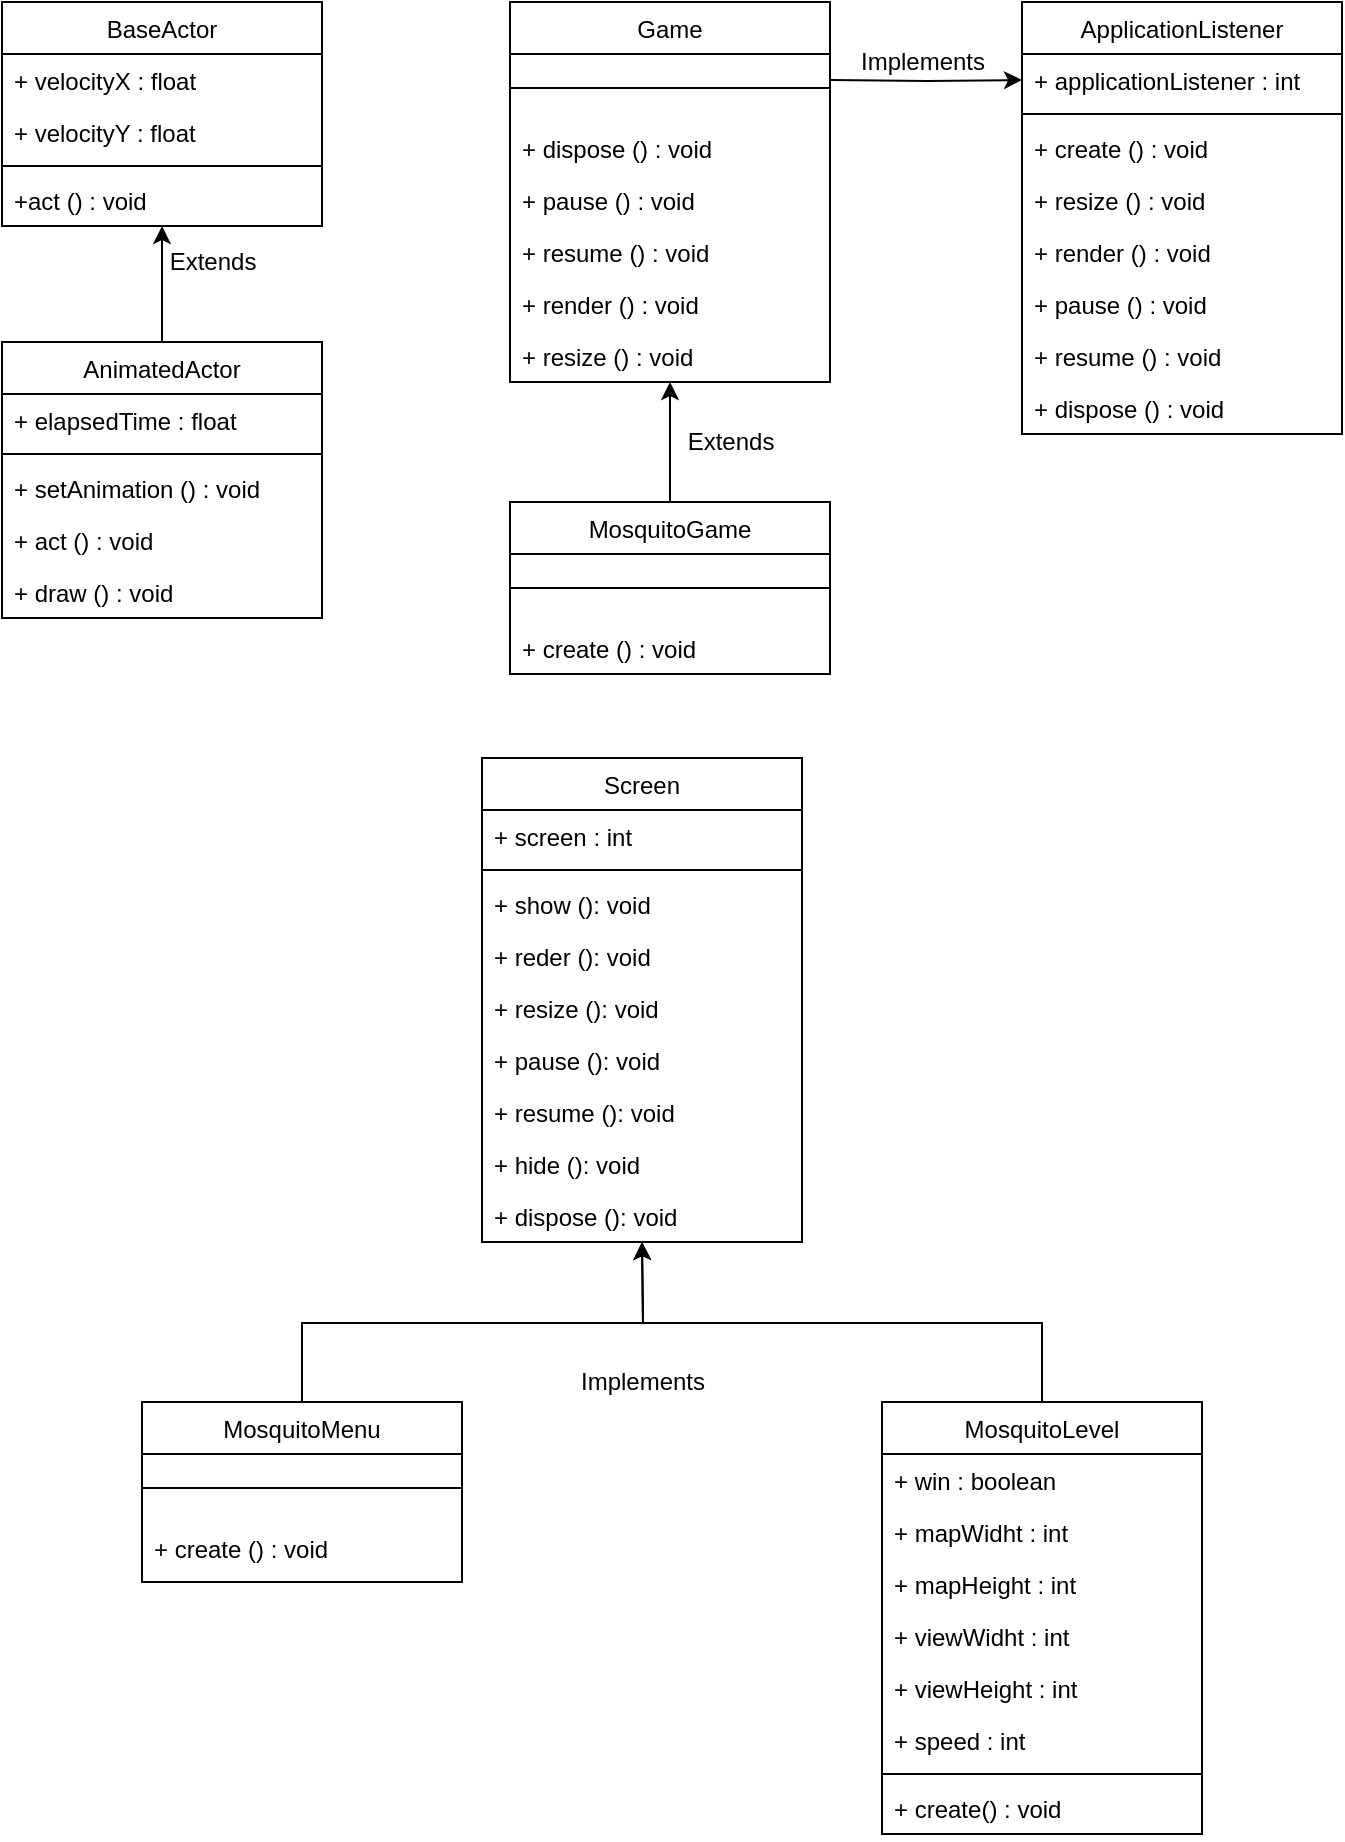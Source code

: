 <mxfile version="14.4.3" type="device"><diagram id="C5RBs43oDa-KdzZeNtuy" name="Page-1"><mxGraphModel dx="1080" dy="510" grid="1" gridSize="10" guides="1" tooltips="1" connect="1" arrows="1" fold="1" page="1" pageScale="1" pageWidth="827" pageHeight="1169" math="0" shadow="0"><root><mxCell id="WIyWlLk6GJQsqaUBKTNV-0"/><mxCell id="WIyWlLk6GJQsqaUBKTNV-1" parent="WIyWlLk6GJQsqaUBKTNV-0"/><mxCell id="zkfFHV4jXpPFQw0GAbJ--13" value="BaseActor" style="swimlane;fontStyle=0;align=center;verticalAlign=top;childLayout=stackLayout;horizontal=1;startSize=26;horizontalStack=0;resizeParent=1;resizeLast=0;collapsible=1;marginBottom=0;rounded=0;shadow=0;strokeWidth=1;" parent="WIyWlLk6GJQsqaUBKTNV-1" vertex="1"><mxGeometry x="80" y="320" width="160" height="112" as="geometry"><mxRectangle x="340" y="380" width="170" height="26" as="alternateBounds"/></mxGeometry></mxCell><mxCell id="zkfFHV4jXpPFQw0GAbJ--14" value="+ velocityX : float" style="text;align=left;verticalAlign=top;spacingLeft=4;spacingRight=4;overflow=hidden;rotatable=0;points=[[0,0.5],[1,0.5]];portConstraint=eastwest;" parent="zkfFHV4jXpPFQw0GAbJ--13" vertex="1"><mxGeometry y="26" width="160" height="26" as="geometry"/></mxCell><mxCell id="9bLrLTSBMZRzUZP5vTp6-3" value="+ velocityY : float" style="text;align=left;verticalAlign=top;spacingLeft=4;spacingRight=4;overflow=hidden;rotatable=0;points=[[0,0.5],[1,0.5]];portConstraint=eastwest;" vertex="1" parent="zkfFHV4jXpPFQw0GAbJ--13"><mxGeometry y="52" width="160" height="26" as="geometry"/></mxCell><mxCell id="zkfFHV4jXpPFQw0GAbJ--15" value="" style="line;html=1;strokeWidth=1;align=left;verticalAlign=middle;spacingTop=-1;spacingLeft=3;spacingRight=3;rotatable=0;labelPosition=right;points=[];portConstraint=eastwest;" parent="zkfFHV4jXpPFQw0GAbJ--13" vertex="1"><mxGeometry y="78" width="160" height="8" as="geometry"/></mxCell><mxCell id="9bLrLTSBMZRzUZP5vTp6-2" value="+act () : void" style="text;align=left;verticalAlign=top;spacingLeft=4;spacingRight=4;overflow=hidden;rotatable=0;points=[[0,0.5],[1,0.5]];portConstraint=eastwest;" vertex="1" parent="zkfFHV4jXpPFQw0GAbJ--13"><mxGeometry y="86" width="160" height="26" as="geometry"/></mxCell><mxCell id="XY-7UqupORDcYP0BvMyY-22" style="edgeStyle=orthogonalEdgeStyle;rounded=0;orthogonalLoop=1;jettySize=auto;html=1;exitX=0.5;exitY=0;exitDx=0;exitDy=0;entryX=0.5;entryY=1;entryDx=0;entryDy=0;" parent="WIyWlLk6GJQsqaUBKTNV-1" source="XY-7UqupORDcYP0BvMyY-0" target="zkfFHV4jXpPFQw0GAbJ--13" edge="1"><mxGeometry relative="1" as="geometry"/></mxCell><mxCell id="XY-7UqupORDcYP0BvMyY-0" value="AnimatedActor" style="swimlane;fontStyle=0;align=center;verticalAlign=top;childLayout=stackLayout;horizontal=1;startSize=26;horizontalStack=0;resizeParent=1;resizeLast=0;collapsible=1;marginBottom=0;rounded=0;shadow=0;strokeWidth=1;" parent="WIyWlLk6GJQsqaUBKTNV-1" vertex="1"><mxGeometry x="80" y="490" width="160" height="138" as="geometry"><mxRectangle x="340" y="380" width="170" height="26" as="alternateBounds"/></mxGeometry></mxCell><mxCell id="XY-7UqupORDcYP0BvMyY-1" value="+ elapsedTime : float" style="text;align=left;verticalAlign=top;spacingLeft=4;spacingRight=4;overflow=hidden;rotatable=0;points=[[0,0.5],[1,0.5]];portConstraint=eastwest;" parent="XY-7UqupORDcYP0BvMyY-0" vertex="1"><mxGeometry y="26" width="160" height="26" as="geometry"/></mxCell><mxCell id="XY-7UqupORDcYP0BvMyY-2" value="" style="line;html=1;strokeWidth=1;align=left;verticalAlign=middle;spacingTop=-1;spacingLeft=3;spacingRight=3;rotatable=0;labelPosition=right;points=[];portConstraint=eastwest;" parent="XY-7UqupORDcYP0BvMyY-0" vertex="1"><mxGeometry y="52" width="160" height="8" as="geometry"/></mxCell><mxCell id="9bLrLTSBMZRzUZP5vTp6-5" value="+ setAnimation () : void" style="text;align=left;verticalAlign=top;spacingLeft=4;spacingRight=4;overflow=hidden;rotatable=0;points=[[0,0.5],[1,0.5]];portConstraint=eastwest;" vertex="1" parent="XY-7UqupORDcYP0BvMyY-0"><mxGeometry y="60" width="160" height="26" as="geometry"/></mxCell><mxCell id="9bLrLTSBMZRzUZP5vTp6-6" value="+ act () : void" style="text;align=left;verticalAlign=top;spacingLeft=4;spacingRight=4;overflow=hidden;rotatable=0;points=[[0,0.5],[1,0.5]];portConstraint=eastwest;" vertex="1" parent="XY-7UqupORDcYP0BvMyY-0"><mxGeometry y="86" width="160" height="26" as="geometry"/></mxCell><mxCell id="9bLrLTSBMZRzUZP5vTp6-7" value="+ draw () : void" style="text;align=left;verticalAlign=top;spacingLeft=4;spacingRight=4;overflow=hidden;rotatable=0;points=[[0,0.5],[1,0.5]];portConstraint=eastwest;" vertex="1" parent="XY-7UqupORDcYP0BvMyY-0"><mxGeometry y="112" width="160" height="26" as="geometry"/></mxCell><mxCell id="XY-7UqupORDcYP0BvMyY-23" style="edgeStyle=orthogonalEdgeStyle;rounded=0;orthogonalLoop=1;jettySize=auto;html=1;exitX=0.5;exitY=0;exitDx=0;exitDy=0;entryX=0.5;entryY=1;entryDx=0;entryDy=0;" parent="WIyWlLk6GJQsqaUBKTNV-1" source="XY-7UqupORDcYP0BvMyY-4" target="XY-7UqupORDcYP0BvMyY-15" edge="1"><mxGeometry relative="1" as="geometry"/></mxCell><mxCell id="XY-7UqupORDcYP0BvMyY-4" value="MosquitoGame" style="swimlane;fontStyle=0;align=center;verticalAlign=top;childLayout=stackLayout;horizontal=1;startSize=26;horizontalStack=0;resizeParent=1;resizeLast=0;collapsible=1;marginBottom=0;rounded=0;shadow=0;strokeWidth=1;" parent="WIyWlLk6GJQsqaUBKTNV-1" vertex="1"><mxGeometry x="334" y="570" width="160" height="86" as="geometry"><mxRectangle x="340" y="380" width="170" height="26" as="alternateBounds"/></mxGeometry></mxCell><mxCell id="XY-7UqupORDcYP0BvMyY-6" value="" style="line;html=1;strokeWidth=1;align=left;verticalAlign=middle;spacingTop=-1;spacingLeft=3;spacingRight=3;rotatable=0;labelPosition=right;points=[];portConstraint=eastwest;" parent="XY-7UqupORDcYP0BvMyY-4" vertex="1"><mxGeometry y="26" width="160" height="34" as="geometry"/></mxCell><mxCell id="9bLrLTSBMZRzUZP5vTp6-4" value="+ create () : void" style="text;align=left;verticalAlign=top;spacingLeft=4;spacingRight=4;overflow=hidden;rotatable=0;points=[[0,0.5],[1,0.5]];portConstraint=eastwest;" vertex="1" parent="XY-7UqupORDcYP0BvMyY-4"><mxGeometry y="60" width="160" height="26" as="geometry"/></mxCell><mxCell id="9bLrLTSBMZRzUZP5vTp6-33" style="edgeStyle=orthogonalEdgeStyle;rounded=0;orthogonalLoop=1;jettySize=auto;html=1;exitX=0.5;exitY=0;exitDx=0;exitDy=0;" edge="1" parent="WIyWlLk6GJQsqaUBKTNV-1" source="XY-7UqupORDcYP0BvMyY-8"><mxGeometry relative="1" as="geometry"><mxPoint x="400" y="940" as="targetPoint"/></mxGeometry></mxCell><mxCell id="XY-7UqupORDcYP0BvMyY-8" value="MosquitoMenu" style="swimlane;fontStyle=0;align=center;verticalAlign=top;childLayout=stackLayout;horizontal=1;startSize=26;horizontalStack=0;resizeParent=1;resizeLast=0;collapsible=1;marginBottom=0;rounded=0;shadow=0;strokeWidth=1;" parent="WIyWlLk6GJQsqaUBKTNV-1" vertex="1"><mxGeometry x="150" y="1020" width="160" height="90" as="geometry"><mxRectangle x="340" y="380" width="170" height="26" as="alternateBounds"/></mxGeometry></mxCell><mxCell id="XY-7UqupORDcYP0BvMyY-10" value="" style="line;html=1;strokeWidth=1;align=left;verticalAlign=middle;spacingTop=-1;spacingLeft=3;spacingRight=3;rotatable=0;labelPosition=right;points=[];portConstraint=eastwest;" parent="XY-7UqupORDcYP0BvMyY-8" vertex="1"><mxGeometry y="26" width="160" height="34" as="geometry"/></mxCell><mxCell id="9bLrLTSBMZRzUZP5vTp6-8" value="+ create () : void" style="text;align=left;verticalAlign=top;spacingLeft=4;spacingRight=4;overflow=hidden;rotatable=0;points=[[0,0.5],[1,0.5]];portConstraint=eastwest;" vertex="1" parent="XY-7UqupORDcYP0BvMyY-8"><mxGeometry y="60" width="160" height="26" as="geometry"/></mxCell><mxCell id="9bLrLTSBMZRzUZP5vTp6-34" style="edgeStyle=orthogonalEdgeStyle;rounded=0;orthogonalLoop=1;jettySize=auto;html=1;exitX=0.5;exitY=0;exitDx=0;exitDy=0;" edge="1" parent="WIyWlLk6GJQsqaUBKTNV-1" source="XY-7UqupORDcYP0BvMyY-12"><mxGeometry relative="1" as="geometry"><mxPoint x="400" y="940" as="targetPoint"/></mxGeometry></mxCell><mxCell id="XY-7UqupORDcYP0BvMyY-12" value="MosquitoLevel" style="swimlane;fontStyle=0;align=center;verticalAlign=top;childLayout=stackLayout;horizontal=1;startSize=26;horizontalStack=0;resizeParent=1;resizeLast=0;collapsible=1;marginBottom=0;rounded=0;shadow=0;strokeWidth=1;" parent="WIyWlLk6GJQsqaUBKTNV-1" vertex="1"><mxGeometry x="520" y="1020" width="160" height="216" as="geometry"><mxRectangle x="340" y="380" width="170" height="26" as="alternateBounds"/></mxGeometry></mxCell><mxCell id="XY-7UqupORDcYP0BvMyY-13" value="+ win : boolean" style="text;align=left;verticalAlign=top;spacingLeft=4;spacingRight=4;overflow=hidden;rotatable=0;points=[[0,0.5],[1,0.5]];portConstraint=eastwest;" parent="XY-7UqupORDcYP0BvMyY-12" vertex="1"><mxGeometry y="26" width="160" height="26" as="geometry"/></mxCell><mxCell id="9bLrLTSBMZRzUZP5vTp6-9" value="+ mapWidht : int" style="text;align=left;verticalAlign=top;spacingLeft=4;spacingRight=4;overflow=hidden;rotatable=0;points=[[0,0.5],[1,0.5]];portConstraint=eastwest;" vertex="1" parent="XY-7UqupORDcYP0BvMyY-12"><mxGeometry y="52" width="160" height="26" as="geometry"/></mxCell><mxCell id="9bLrLTSBMZRzUZP5vTp6-10" value="+ mapHeight : int" style="text;align=left;verticalAlign=top;spacingLeft=4;spacingRight=4;overflow=hidden;rotatable=0;points=[[0,0.5],[1,0.5]];portConstraint=eastwest;" vertex="1" parent="XY-7UqupORDcYP0BvMyY-12"><mxGeometry y="78" width="160" height="26" as="geometry"/></mxCell><mxCell id="9bLrLTSBMZRzUZP5vTp6-12" value="+ viewWidht : int" style="text;align=left;verticalAlign=top;spacingLeft=4;spacingRight=4;overflow=hidden;rotatable=0;points=[[0,0.5],[1,0.5]];portConstraint=eastwest;" vertex="1" parent="XY-7UqupORDcYP0BvMyY-12"><mxGeometry y="104" width="160" height="26" as="geometry"/></mxCell><mxCell id="9bLrLTSBMZRzUZP5vTp6-11" value="+ viewHeight : int" style="text;align=left;verticalAlign=top;spacingLeft=4;spacingRight=4;overflow=hidden;rotatable=0;points=[[0,0.5],[1,0.5]];portConstraint=eastwest;" vertex="1" parent="XY-7UqupORDcYP0BvMyY-12"><mxGeometry y="130" width="160" height="26" as="geometry"/></mxCell><mxCell id="9bLrLTSBMZRzUZP5vTp6-13" value="+ speed : int" style="text;align=left;verticalAlign=top;spacingLeft=4;spacingRight=4;overflow=hidden;rotatable=0;points=[[0,0.5],[1,0.5]];portConstraint=eastwest;" vertex="1" parent="XY-7UqupORDcYP0BvMyY-12"><mxGeometry y="156" width="160" height="26" as="geometry"/></mxCell><mxCell id="XY-7UqupORDcYP0BvMyY-14" value="" style="line;html=1;strokeWidth=1;align=left;verticalAlign=middle;spacingTop=-1;spacingLeft=3;spacingRight=3;rotatable=0;labelPosition=right;points=[];portConstraint=eastwest;" parent="XY-7UqupORDcYP0BvMyY-12" vertex="1"><mxGeometry y="182" width="160" height="8" as="geometry"/></mxCell><mxCell id="9bLrLTSBMZRzUZP5vTp6-14" value="+ create() : void" style="text;align=left;verticalAlign=top;spacingLeft=4;spacingRight=4;overflow=hidden;rotatable=0;points=[[0,0.5],[1,0.5]];portConstraint=eastwest;" vertex="1" parent="XY-7UqupORDcYP0BvMyY-12"><mxGeometry y="190" width="160" height="26" as="geometry"/></mxCell><mxCell id="XY-7UqupORDcYP0BvMyY-15" value="Game" style="swimlane;fontStyle=0;align=center;verticalAlign=top;childLayout=stackLayout;horizontal=1;startSize=26;horizontalStack=0;resizeParent=1;resizeLast=0;collapsible=1;marginBottom=0;rounded=0;shadow=0;strokeWidth=1;" parent="WIyWlLk6GJQsqaUBKTNV-1" vertex="1"><mxGeometry x="334" y="320" width="160" height="190" as="geometry"><mxRectangle x="340" y="380" width="170" height="26" as="alternateBounds"/></mxGeometry></mxCell><mxCell id="XY-7UqupORDcYP0BvMyY-17" value="" style="line;html=1;strokeWidth=1;align=left;verticalAlign=middle;spacingTop=-1;spacingLeft=3;spacingRight=3;rotatable=0;labelPosition=right;points=[];portConstraint=eastwest;" parent="XY-7UqupORDcYP0BvMyY-15" vertex="1"><mxGeometry y="26" width="160" height="34" as="geometry"/></mxCell><mxCell id="9bLrLTSBMZRzUZP5vTp6-15" value="+ dispose () : void" style="text;align=left;verticalAlign=top;spacingLeft=4;spacingRight=4;overflow=hidden;rotatable=0;points=[[0,0.5],[1,0.5]];portConstraint=eastwest;" vertex="1" parent="XY-7UqupORDcYP0BvMyY-15"><mxGeometry y="60" width="160" height="26" as="geometry"/></mxCell><mxCell id="9bLrLTSBMZRzUZP5vTp6-16" value="+ pause () : void" style="text;align=left;verticalAlign=top;spacingLeft=4;spacingRight=4;overflow=hidden;rotatable=0;points=[[0,0.5],[1,0.5]];portConstraint=eastwest;" vertex="1" parent="XY-7UqupORDcYP0BvMyY-15"><mxGeometry y="86" width="160" height="26" as="geometry"/></mxCell><mxCell id="9bLrLTSBMZRzUZP5vTp6-24" value="+ resume () : void" style="text;align=left;verticalAlign=top;spacingLeft=4;spacingRight=4;overflow=hidden;rotatable=0;points=[[0,0.5],[1,0.5]];portConstraint=eastwest;" vertex="1" parent="XY-7UqupORDcYP0BvMyY-15"><mxGeometry y="112" width="160" height="26" as="geometry"/></mxCell><mxCell id="9bLrLTSBMZRzUZP5vTp6-25" value="+ render () : void" style="text;align=left;verticalAlign=top;spacingLeft=4;spacingRight=4;overflow=hidden;rotatable=0;points=[[0,0.5],[1,0.5]];portConstraint=eastwest;" vertex="1" parent="XY-7UqupORDcYP0BvMyY-15"><mxGeometry y="138" width="160" height="26" as="geometry"/></mxCell><mxCell id="9bLrLTSBMZRzUZP5vTp6-26" value="+ resize () : void" style="text;align=left;verticalAlign=top;spacingLeft=4;spacingRight=4;overflow=hidden;rotatable=0;points=[[0,0.5],[1,0.5]];portConstraint=eastwest;" vertex="1" parent="XY-7UqupORDcYP0BvMyY-15"><mxGeometry y="164" width="160" height="26" as="geometry"/></mxCell><mxCell id="XY-7UqupORDcYP0BvMyY-19" value="ApplicationListener" style="swimlane;fontStyle=0;align=center;verticalAlign=top;childLayout=stackLayout;horizontal=1;startSize=26;horizontalStack=0;resizeParent=1;resizeLast=0;collapsible=1;marginBottom=0;rounded=0;shadow=0;strokeWidth=1;" parent="WIyWlLk6GJQsqaUBKTNV-1" vertex="1"><mxGeometry x="590" y="320" width="160" height="216" as="geometry"><mxRectangle x="340" y="380" width="170" height="26" as="alternateBounds"/></mxGeometry></mxCell><mxCell id="XY-7UqupORDcYP0BvMyY-20" value="+ applicationListener : int" style="text;align=left;verticalAlign=top;spacingLeft=4;spacingRight=4;overflow=hidden;rotatable=0;points=[[0,0.5],[1,0.5]];portConstraint=eastwest;" parent="XY-7UqupORDcYP0BvMyY-19" vertex="1"><mxGeometry y="26" width="160" height="26" as="geometry"/></mxCell><mxCell id="XY-7UqupORDcYP0BvMyY-21" value="" style="line;html=1;strokeWidth=1;align=left;verticalAlign=middle;spacingTop=-1;spacingLeft=3;spacingRight=3;rotatable=0;labelPosition=right;points=[];portConstraint=eastwest;" parent="XY-7UqupORDcYP0BvMyY-19" vertex="1"><mxGeometry y="52" width="160" height="8" as="geometry"/></mxCell><mxCell id="9bLrLTSBMZRzUZP5vTp6-27" value="+ create () : void" style="text;align=left;verticalAlign=top;spacingLeft=4;spacingRight=4;overflow=hidden;rotatable=0;points=[[0,0.5],[1,0.5]];portConstraint=eastwest;" vertex="1" parent="XY-7UqupORDcYP0BvMyY-19"><mxGeometry y="60" width="160" height="26" as="geometry"/></mxCell><mxCell id="9bLrLTSBMZRzUZP5vTp6-28" value="+ resize () : void" style="text;align=left;verticalAlign=top;spacingLeft=4;spacingRight=4;overflow=hidden;rotatable=0;points=[[0,0.5],[1,0.5]];portConstraint=eastwest;" vertex="1" parent="XY-7UqupORDcYP0BvMyY-19"><mxGeometry y="86" width="160" height="26" as="geometry"/></mxCell><mxCell id="9bLrLTSBMZRzUZP5vTp6-29" value="+ render () : void" style="text;align=left;verticalAlign=top;spacingLeft=4;spacingRight=4;overflow=hidden;rotatable=0;points=[[0,0.5],[1,0.5]];portConstraint=eastwest;" vertex="1" parent="XY-7UqupORDcYP0BvMyY-19"><mxGeometry y="112" width="160" height="26" as="geometry"/></mxCell><mxCell id="9bLrLTSBMZRzUZP5vTp6-30" value="+ pause () : void" style="text;align=left;verticalAlign=top;spacingLeft=4;spacingRight=4;overflow=hidden;rotatable=0;points=[[0,0.5],[1,0.5]];portConstraint=eastwest;" vertex="1" parent="XY-7UqupORDcYP0BvMyY-19"><mxGeometry y="138" width="160" height="26" as="geometry"/></mxCell><mxCell id="9bLrLTSBMZRzUZP5vTp6-31" value="+ resume () : void" style="text;align=left;verticalAlign=top;spacingLeft=4;spacingRight=4;overflow=hidden;rotatable=0;points=[[0,0.5],[1,0.5]];portConstraint=eastwest;" vertex="1" parent="XY-7UqupORDcYP0BvMyY-19"><mxGeometry y="164" width="160" height="26" as="geometry"/></mxCell><mxCell id="9bLrLTSBMZRzUZP5vTp6-32" value="+ dispose () : void" style="text;align=left;verticalAlign=top;spacingLeft=4;spacingRight=4;overflow=hidden;rotatable=0;points=[[0,0.5],[1,0.5]];portConstraint=eastwest;" vertex="1" parent="XY-7UqupORDcYP0BvMyY-19"><mxGeometry y="190" width="160" height="26" as="geometry"/></mxCell><mxCell id="XY-7UqupORDcYP0BvMyY-24" style="edgeStyle=orthogonalEdgeStyle;rounded=0;orthogonalLoop=1;jettySize=auto;html=1;exitX=1;exitY=0.5;exitDx=0;exitDy=0;" parent="WIyWlLk6GJQsqaUBKTNV-1" target="XY-7UqupORDcYP0BvMyY-20" edge="1"><mxGeometry relative="1" as="geometry"><mxPoint x="494" y="359" as="sourcePoint"/></mxGeometry></mxCell><mxCell id="XY-7UqupORDcYP0BvMyY-25" value="Screen" style="swimlane;fontStyle=0;align=center;verticalAlign=top;childLayout=stackLayout;horizontal=1;startSize=26;horizontalStack=0;resizeParent=1;resizeLast=0;collapsible=1;marginBottom=0;rounded=0;shadow=0;strokeWidth=1;" parent="WIyWlLk6GJQsqaUBKTNV-1" vertex="1"><mxGeometry x="320" y="698" width="160" height="242" as="geometry"><mxRectangle x="340" y="380" width="170" height="26" as="alternateBounds"/></mxGeometry></mxCell><mxCell id="XY-7UqupORDcYP0BvMyY-26" value="+ screen : int" style="text;align=left;verticalAlign=top;spacingLeft=4;spacingRight=4;overflow=hidden;rotatable=0;points=[[0,0.5],[1,0.5]];portConstraint=eastwest;" parent="XY-7UqupORDcYP0BvMyY-25" vertex="1"><mxGeometry y="26" width="160" height="26" as="geometry"/></mxCell><mxCell id="XY-7UqupORDcYP0BvMyY-27" value="" style="line;html=1;strokeWidth=1;align=left;verticalAlign=middle;spacingTop=-1;spacingLeft=3;spacingRight=3;rotatable=0;labelPosition=right;points=[];portConstraint=eastwest;" parent="XY-7UqupORDcYP0BvMyY-25" vertex="1"><mxGeometry y="52" width="160" height="8" as="geometry"/></mxCell><mxCell id="9bLrLTSBMZRzUZP5vTp6-17" value="+ show (): void" style="text;align=left;verticalAlign=top;spacingLeft=4;spacingRight=4;overflow=hidden;rotatable=0;points=[[0,0.5],[1,0.5]];portConstraint=eastwest;" vertex="1" parent="XY-7UqupORDcYP0BvMyY-25"><mxGeometry y="60" width="160" height="26" as="geometry"/></mxCell><mxCell id="9bLrLTSBMZRzUZP5vTp6-18" value="+ reder (): void" style="text;align=left;verticalAlign=top;spacingLeft=4;spacingRight=4;overflow=hidden;rotatable=0;points=[[0,0.5],[1,0.5]];portConstraint=eastwest;" vertex="1" parent="XY-7UqupORDcYP0BvMyY-25"><mxGeometry y="86" width="160" height="26" as="geometry"/></mxCell><mxCell id="9bLrLTSBMZRzUZP5vTp6-19" value="+ resize (): void" style="text;align=left;verticalAlign=top;spacingLeft=4;spacingRight=4;overflow=hidden;rotatable=0;points=[[0,0.5],[1,0.5]];portConstraint=eastwest;" vertex="1" parent="XY-7UqupORDcYP0BvMyY-25"><mxGeometry y="112" width="160" height="26" as="geometry"/></mxCell><mxCell id="9bLrLTSBMZRzUZP5vTp6-20" value="+ pause (): void" style="text;align=left;verticalAlign=top;spacingLeft=4;spacingRight=4;overflow=hidden;rotatable=0;points=[[0,0.5],[1,0.5]];portConstraint=eastwest;" vertex="1" parent="XY-7UqupORDcYP0BvMyY-25"><mxGeometry y="138" width="160" height="26" as="geometry"/></mxCell><mxCell id="9bLrLTSBMZRzUZP5vTp6-21" value="+ resume (): void" style="text;align=left;verticalAlign=top;spacingLeft=4;spacingRight=4;overflow=hidden;rotatable=0;points=[[0,0.5],[1,0.5]];portConstraint=eastwest;" vertex="1" parent="XY-7UqupORDcYP0BvMyY-25"><mxGeometry y="164" width="160" height="26" as="geometry"/></mxCell><mxCell id="9bLrLTSBMZRzUZP5vTp6-22" value="+ hide (): void" style="text;align=left;verticalAlign=top;spacingLeft=4;spacingRight=4;overflow=hidden;rotatable=0;points=[[0,0.5],[1,0.5]];portConstraint=eastwest;" vertex="1" parent="XY-7UqupORDcYP0BvMyY-25"><mxGeometry y="190" width="160" height="26" as="geometry"/></mxCell><mxCell id="9bLrLTSBMZRzUZP5vTp6-23" value="+ dispose (): void" style="text;align=left;verticalAlign=top;spacingLeft=4;spacingRight=4;overflow=hidden;rotatable=0;points=[[0,0.5],[1,0.5]];portConstraint=eastwest;" vertex="1" parent="XY-7UqupORDcYP0BvMyY-25"><mxGeometry y="216" width="160" height="26" as="geometry"/></mxCell><mxCell id="XY-7UqupORDcYP0BvMyY-30" value="Extends" style="text;html=1;align=center;verticalAlign=middle;resizable=0;points=[];autosize=1;strokeColor=none;fillColor=none;" parent="WIyWlLk6GJQsqaUBKTNV-1" vertex="1"><mxGeometry x="155" y="440" width="60" height="20" as="geometry"/></mxCell><mxCell id="XY-7UqupORDcYP0BvMyY-31" value="Extends" style="text;html=1;align=center;verticalAlign=middle;resizable=0;points=[];autosize=1;strokeColor=none;fillColor=none;" parent="WIyWlLk6GJQsqaUBKTNV-1" vertex="1"><mxGeometry x="414" y="530" width="60" height="20" as="geometry"/></mxCell><mxCell id="XY-7UqupORDcYP0BvMyY-32" value="Implements" style="text;html=1;align=center;verticalAlign=middle;resizable=0;points=[];autosize=1;strokeColor=none;fillColor=none;" parent="WIyWlLk6GJQsqaUBKTNV-1" vertex="1"><mxGeometry x="500" y="340" width="80" height="20" as="geometry"/></mxCell><mxCell id="9bLrLTSBMZRzUZP5vTp6-35" value="Implements" style="text;html=1;align=center;verticalAlign=middle;resizable=0;points=[];autosize=1;strokeColor=none;fillColor=none;" vertex="1" parent="WIyWlLk6GJQsqaUBKTNV-1"><mxGeometry x="360" y="1000" width="80" height="20" as="geometry"/></mxCell></root></mxGraphModel></diagram></mxfile>